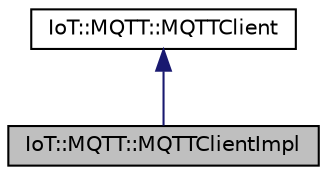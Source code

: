digraph "IoT::MQTT::MQTTClientImpl"
{
 // LATEX_PDF_SIZE
  edge [fontname="Helvetica",fontsize="10",labelfontname="Helvetica",labelfontsize="10"];
  node [fontname="Helvetica",fontsize="10",shape=record];
  Node1 [label="IoT::MQTT::MQTTClientImpl",height=0.2,width=0.4,color="black", fillcolor="grey75", style="filled", fontcolor="black",tooltip="The default implementation of MQTTClient based on paho."];
  Node2 -> Node1 [dir="back",color="midnightblue",fontsize="10",style="solid"];
  Node2 [label="IoT::MQTT::MQTTClient",height=0.2,width=0.4,color="black", fillcolor="white", style="filled",URL="$classIoT_1_1MQTT_1_1MQTTClient.html",tooltip=" "];
}
